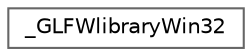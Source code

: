 digraph "类继承关系图"
{
 // LATEX_PDF_SIZE
  bgcolor="transparent";
  edge [fontname=Helvetica,fontsize=10,labelfontname=Helvetica,labelfontsize=10];
  node [fontname=Helvetica,fontsize=10,shape=box,height=0.2,width=0.4];
  rankdir="LR";
  Node0 [id="Node000000",label="_GLFWlibraryWin32",height=0.2,width=0.4,color="grey40", fillcolor="white", style="filled",URL="$struct___g_l_f_wlibrary_win32.html",tooltip=" "];
}
